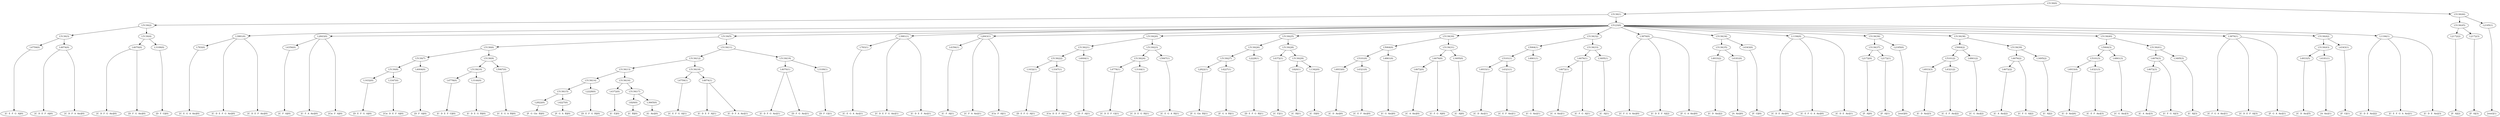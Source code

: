 digraph sample{
"L4759(0)"->"[C  E  F  G  A](0)"
"L4874(0)"->"[C  D  E  F  A](0)"
"L4874(0)"->"[C  D  F  A  Ais](0)"
"L5130(3)"->"L4759(0)"
"L5130(3)"->"L4874(0)"
"L4070(0)"->"[C  D  F  G  Ais](0)"
"L4070(0)"->"[D  F  G  Ais](0)"
"L3109(0)"->"[D  F  G](0)"
"L5130(4)"->"L4070(0)"
"L5130(4)"->"L3109(0)"
"L5130(2)"->"L5130(3)"
"L5130(2)"->"L5130(4)"
"L783(0)"->"[C  E  G  A  Ais](0)"
"L3981(0)"->"[C  D  E  F  G  Ais](0)"
"L3981(0)"->"[C  D  E  F  Ais](0)"
"L3981(0)"->"L783(0)"
"L4356(0)"->"[C  F  A](0)"
"L2843(0)"->"[C  F  A  Ais](0)"
"L2843(0)"->"L4356(0)"
"L2843(0)"->"[Cis  F  A](0)"
"L1632(0)"->"[D  E  F  G  A](0)"
"L3347(0)"->"[Cis  D  E  F  A](0)"
"L5130(8)"->"L1632(0)"
"L5130(8)"->"L3347(0)"
"L4004(0)"->"[D  F  A](0)"
"L5130(7)"->"L5130(8)"
"L5130(7)"->"L4004(0)"
"L4778(0)"->"[C  D  E  F  G](0)"
"L3144(0)"->"[C  D  E  G  B](0)"
"L5130(10)"->"L4778(0)"
"L5130(10)"->"L3144(0)"
"L5067(0)"->"[C  E  G  A  B](0)"
"L5130(9)"->"L5130(10)"
"L5130(9)"->"L5067(0)"
"L5130(6)"->"L5130(7)"
"L5130(6)"->"L5130(9)"
"L2822(0)"->"[F  G  Gis  B](0)"
"L4227(0)"->"[F  G  A  B](0)"
"L5130(15)"->"L2822(0)"
"L5130(15)"->"L4227(0)"
"L2228(0)"->"[D  E  F  G  B](0)"
"L5130(14)"->"L5130(15)"
"L5130(14)"->"L2228(0)"
"L4372(0)"->"[C  E](0)"
"L820(0)"->"[C  B](0)"
"L3665(0)"->"[G  Ais](0)"
"L5130(17)"->"L820(0)"
"L5130(17)"->"L3665(0)"
"L5130(16)"->"L4372(0)"
"L5130(16)"->"L5130(17)"
"L5130(13)"->"L5130(14)"
"L5130(13)"->"L5130(16)"
"L4759(1)"->"[C  E  F  G  A](1)"
"L4874(1)"->"[C  D  E  F  A](1)"
"L4874(1)"->"[C  D  F  A  Ais](1)"
"L5130(18)"->"L4759(1)"
"L5130(18)"->"L4874(1)"
"L5130(12)"->"L5130(13)"
"L5130(12)"->"L5130(18)"
"L4070(1)"->"[C  D  F  G  Ais](1)"
"L4070(1)"->"[D  F  G  Ais](1)"
"L3109(1)"->"[D  F  G](1)"
"L5130(19)"->"L4070(1)"
"L5130(19)"->"L3109(1)"
"L5130(11)"->"L5130(12)"
"L5130(11)"->"L5130(19)"
"L5130(5)"->"L5130(6)"
"L5130(5)"->"L5130(11)"
"L783(1)"->"[C  E  G  A  Ais](1)"
"L3981(1)"->"[C  D  E  F  G  Ais](1)"
"L3981(1)"->"[C  D  E  F  Ais](1)"
"L3981(1)"->"L783(1)"
"L4356(1)"->"[C  F  A](1)"
"L2843(1)"->"[C  F  A  Ais](1)"
"L2843(1)"->"L4356(1)"
"L2843(1)"->"[Cis  F  A](1)"
"L1632(1)"->"[D  E  F  G  A](1)"
"L3347(1)"->"[Cis  D  E  F  A](1)"
"L5130(22)"->"L1632(1)"
"L5130(22)"->"L3347(1)"
"L4004(1)"->"[D  F  A](1)"
"L5130(21)"->"L5130(22)"
"L5130(21)"->"L4004(1)"
"L4778(1)"->"[C  D  E  F  G](1)"
"L3144(1)"->"[C  D  E  G  B](1)"
"L5130(24)"->"L4778(1)"
"L5130(24)"->"L3144(1)"
"L5067(1)"->"[C  E  G  A  B](1)"
"L5130(23)"->"L5130(24)"
"L5130(23)"->"L5067(1)"
"L5130(20)"->"L5130(21)"
"L5130(20)"->"L5130(23)"
"L2822(1)"->"[F  G  Gis  B](1)"
"L4227(1)"->"[F  G  A  B](1)"
"L5130(27)"->"L2822(1)"
"L5130(27)"->"L4227(1)"
"L2228(1)"->"[D  E  F  G  B](1)"
"L5130(26)"->"L5130(27)"
"L5130(26)"->"L2228(1)"
"L4372(1)"->"[C  E](1)"
"L820(1)"->"[C  B](1)"
"L1342(0)"->"[C  D](0)"
"L5130(29)"->"L820(1)"
"L5130(29)"->"L1342(0)"
"L5130(28)"->"L4372(1)"
"L5130(28)"->"L5130(29)"
"L5130(25)"->"L5130(26)"
"L5130(25)"->"L5130(28)"
"L4933(0)"->"[C  D  Ais](0)"
"L4321(0)"->"[C  E  F  Ais](0)"
"L5101(0)"->"L4933(0)"
"L5101(0)"->"L4321(0)"
"L4861(0)"->"[C  G  Ais](0)"
"L5064(0)"->"L5101(0)"
"L5064(0)"->"L4861(0)"
"L4672(0)"->"[C  A  Ais](0)"
"L4676(0)"->"[C  F  G  A](0)"
"L4676(0)"->"L4672(0)"
"L3495(0)"->"[C  A](0)"
"L5130(31)"->"L4676(0)"
"L5130(31)"->"L3495(0)"
"L5130(30)"->"L5064(0)"
"L5130(30)"->"L5130(31)"
"L4933(1)"->"[C  D  Ais](1)"
"L4321(1)"->"[C  E  F  Ais](1)"
"L5101(1)"->"L4933(1)"
"L5101(1)"->"L4321(1)"
"L4861(1)"->"[C  G  Ais](1)"
"L5064(1)"->"L5101(1)"
"L5064(1)"->"L4861(1)"
"L4672(1)"->"[C  A  Ais](1)"
"L4676(1)"->"[C  F  G  A](1)"
"L4676(1)"->"L4672(1)"
"L3495(1)"->"[C  A](1)"
"L5130(33)"->"L4676(1)"
"L5130(33)"->"L3495(1)"
"L5130(32)"->"L5064(1)"
"L5130(32)"->"L5130(33)"
"L3870(0)"->"[C  F  G  A  Ais](0)"
"L3870(0)"->"[C  D  E  F  A](2)"
"L3870(0)"->"[F  G  A  Ais](0)"
"L4933(2)"->"[C  D  Ais](2)"
"L4181(0)"->"[A  Ais](0)"
"L5130(35)"->"L4933(2)"
"L5130(35)"->"L4181(0)"
"L4343(0)"->"[F  G](0)"
"L5130(34)"->"L5130(35)"
"L5130(34)"->"L4343(0)"
"L1194(0)"->"[C  D  E  Ais](0)"
"L1194(0)"->"[C  E  F  G  A  Ais](0)"
"L1194(0)"->"[C  D  E  Ais](1)"
"L2172(0)"->"[F  A](0)"
"L2172(1)"->"[F  A](1)"
"L5130(37)"->"L2172(0)"
"L5130(37)"->"L2172(1)"
"L2185(0)"->"[rest](0)"
"L5130(36)"->"L5130(37)"
"L5130(36)"->"L2185(0)"
"L4933(3)"->"[C  D  Ais](3)"
"L4321(2)"->"[C  E  F  Ais](2)"
"L5101(2)"->"L4933(3)"
"L5101(2)"->"L4321(2)"
"L4861(2)"->"[C  G  Ais](2)"
"L5064(2)"->"L5101(2)"
"L5064(2)"->"L4861(2)"
"L4672(2)"->"[C  A  Ais](2)"
"L4676(2)"->"[C  F  G  A](2)"
"L4676(2)"->"L4672(2)"
"L3495(2)"->"[C  A](2)"
"L5130(39)"->"L4676(2)"
"L5130(39)"->"L3495(2)"
"L5130(38)"->"L5064(2)"
"L5130(38)"->"L5130(39)"
"L4933(4)"->"[C  D  Ais](4)"
"L4321(3)"->"[C  E  F  Ais](3)"
"L5101(3)"->"L4933(4)"
"L5101(3)"->"L4321(3)"
"L4861(3)"->"[C  G  Ais](3)"
"L5064(3)"->"L5101(3)"
"L5064(3)"->"L4861(3)"
"L4672(3)"->"[C  A  Ais](3)"
"L4676(3)"->"[C  F  G  A](3)"
"L4676(3)"->"L4672(3)"
"L3495(3)"->"[C  A](3)"
"L5130(41)"->"L4676(3)"
"L5130(41)"->"L3495(3)"
"L5130(40)"->"L5064(3)"
"L5130(40)"->"L5130(41)"
"L3870(1)"->"[C  F  G  A  Ais](1)"
"L3870(1)"->"[C  D  E  F  A](3)"
"L3870(1)"->"[F  G  A  Ais](1)"
"L4933(5)"->"[C  D  Ais](5)"
"L4181(1)"->"[A  Ais](1)"
"L5130(43)"->"L4933(5)"
"L5130(43)"->"L4181(1)"
"L4343(1)"->"[F  G](1)"
"L5130(42)"->"L5130(43)"
"L5130(42)"->"L4343(1)"
"L1194(1)"->"[C  D  E  Ais](2)"
"L1194(1)"->"[C  E  F  G  A  Ais](1)"
"L1194(1)"->"[C  D  E  Ais](3)"
"L5123(0)"->"L3981(0)"
"L5123(0)"->"L2843(0)"
"L5123(0)"->"L5130(5)"
"L5123(0)"->"L3981(1)"
"L5123(0)"->"L2843(1)"
"L5123(0)"->"L5130(20)"
"L5123(0)"->"L5130(25)"
"L5123(0)"->"L5130(30)"
"L5123(0)"->"L5130(32)"
"L5123(0)"->"L3870(0)"
"L5123(0)"->"L5130(34)"
"L5123(0)"->"L1194(0)"
"L5123(0)"->"L5130(36)"
"L5123(0)"->"L5130(38)"
"L5123(0)"->"L5130(40)"
"L5123(0)"->"L3870(1)"
"L5123(0)"->"L5130(42)"
"L5123(0)"->"L1194(1)"
"L5130(1)"->"L5130(2)"
"L5130(1)"->"L5123(0)"
"L2172(2)"->"[F  A](2)"
"L2172(3)"->"[F  A](3)"
"L5130(45)"->"L2172(2)"
"L5130(45)"->"L2172(3)"
"L2185(1)"->"[rest](1)"
"L5130(44)"->"L5130(45)"
"L5130(44)"->"L2185(1)"
"L5130(0)"->"L5130(1)"
"L5130(0)"->"L5130(44)"
{rank = min; "L5130(0)"}
{rank = same; "L5130(1)"; "L5130(44)";}
{rank = same; "L5130(2)"; "L5123(0)"; "L5130(45)"; "L2185(1)";}
{rank = same; "L5130(3)"; "L5130(4)"; "L3981(0)"; "L2843(0)"; "L5130(5)"; "L3981(1)"; "L2843(1)"; "L5130(20)"; "L5130(25)"; "L5130(30)"; "L5130(32)"; "L3870(0)"; "L5130(34)"; "L1194(0)"; "L5130(36)"; "L5130(38)"; "L5130(40)"; "L3870(1)"; "L5130(42)"; "L1194(1)"; "L2172(2)"; "L2172(3)";}
{rank = same; "L4759(0)"; "L4874(0)"; "L4070(0)"; "L3109(0)"; "L783(0)"; "L4356(0)"; "L5130(6)"; "L5130(11)"; "L783(1)"; "L4356(1)"; "L5130(21)"; "L5130(23)"; "L5130(26)"; "L5130(28)"; "L5064(0)"; "L5130(31)"; "L5064(1)"; "L5130(33)"; "L5130(35)"; "L4343(0)"; "L5130(37)"; "L2185(0)"; "L5064(2)"; "L5130(39)"; "L5064(3)"; "L5130(41)"; "L5130(43)"; "L4343(1)";}
{rank = same; "L5130(7)"; "L5130(9)"; "L5130(12)"; "L5130(19)"; "L5130(22)"; "L4004(1)"; "L5130(24)"; "L5067(1)"; "L5130(27)"; "L2228(1)"; "L4372(1)"; "L5130(29)"; "L5101(0)"; "L4861(0)"; "L4676(0)"; "L3495(0)"; "L5101(1)"; "L4861(1)"; "L4676(1)"; "L3495(1)"; "L4933(2)"; "L4181(0)"; "L2172(0)"; "L2172(1)"; "L5101(2)"; "L4861(2)"; "L4676(2)"; "L3495(2)"; "L5101(3)"; "L4861(3)"; "L4676(3)"; "L3495(3)"; "L4933(5)"; "L4181(1)";}
{rank = same; "L5130(8)"; "L4004(0)"; "L5130(10)"; "L5067(0)"; "L5130(13)"; "L5130(18)"; "L4070(1)"; "L3109(1)"; "L1632(1)"; "L3347(1)"; "L4778(1)"; "L3144(1)"; "L2822(1)"; "L4227(1)"; "L820(1)"; "L1342(0)"; "L4933(0)"; "L4321(0)"; "L4672(0)"; "L4933(1)"; "L4321(1)"; "L4672(1)"; "L4933(3)"; "L4321(2)"; "L4672(2)"; "L4933(4)"; "L4321(3)"; "L4672(3)";}
{rank = same; "L1632(0)"; "L3347(0)"; "L4778(0)"; "L3144(0)"; "L5130(14)"; "L5130(16)"; "L4759(1)"; "L4874(1)";}
{rank = same; "L5130(15)"; "L2228(0)"; "L4372(0)"; "L5130(17)";}
{rank = same; "L2822(0)"; "L4227(0)"; "L820(0)"; "L3665(0)";}
{rank = max; "[A  Ais](0)"; "[A  Ais](1)"; "[C  A  Ais](0)"; "[C  A  Ais](1)"; "[C  A  Ais](2)"; "[C  A  Ais](3)"; "[C  A](0)"; "[C  A](1)"; "[C  A](2)"; "[C  A](3)"; "[C  B](0)"; "[C  B](1)"; "[C  D  Ais](0)"; "[C  D  Ais](1)"; "[C  D  Ais](2)"; "[C  D  Ais](3)"; "[C  D  Ais](4)"; "[C  D  Ais](5)"; "[C  D  E  Ais](0)"; "[C  D  E  Ais](1)"; "[C  D  E  Ais](2)"; "[C  D  E  Ais](3)"; "[C  D  E  F  A](0)"; "[C  D  E  F  A](1)"; "[C  D  E  F  A](2)"; "[C  D  E  F  A](3)"; "[C  D  E  F  Ais](0)"; "[C  D  E  F  Ais](1)"; "[C  D  E  F  G  Ais](0)"; "[C  D  E  F  G  Ais](1)"; "[C  D  E  F  G](0)"; "[C  D  E  F  G](1)"; "[C  D  E  G  B](0)"; "[C  D  E  G  B](1)"; "[C  D  F  A  Ais](0)"; "[C  D  F  A  Ais](1)"; "[C  D  F  G  Ais](0)"; "[C  D  F  G  Ais](1)"; "[C  D](0)"; "[C  E  F  Ais](0)"; "[C  E  F  Ais](1)"; "[C  E  F  Ais](2)"; "[C  E  F  Ais](3)"; "[C  E  F  G  A  Ais](0)"; "[C  E  F  G  A  Ais](1)"; "[C  E  F  G  A](0)"; "[C  E  F  G  A](1)"; "[C  E  G  A  Ais](0)"; "[C  E  G  A  Ais](1)"; "[C  E  G  A  B](0)"; "[C  E  G  A  B](1)"; "[C  E](0)"; "[C  E](1)"; "[C  F  A  Ais](0)"; "[C  F  A  Ais](1)"; "[C  F  A](0)"; "[C  F  A](1)"; "[C  F  G  A  Ais](0)"; "[C  F  G  A  Ais](1)"; "[C  F  G  A](0)"; "[C  F  G  A](1)"; "[C  F  G  A](2)"; "[C  F  G  A](3)"; "[C  G  Ais](0)"; "[C  G  Ais](1)"; "[C  G  Ais](2)"; "[C  G  Ais](3)"; "[Cis  D  E  F  A](0)"; "[Cis  D  E  F  A](1)"; "[Cis  F  A](0)"; "[Cis  F  A](1)"; "[D  E  F  G  A](0)"; "[D  E  F  G  A](1)"; "[D  E  F  G  B](0)"; "[D  E  F  G  B](1)"; "[D  F  A](0)"; "[D  F  A](1)"; "[D  F  G  Ais](0)"; "[D  F  G  Ais](1)"; "[D  F  G](0)"; "[D  F  G](1)"; "[F  A](0)"; "[F  A](1)"; "[F  A](2)"; "[F  A](3)"; "[F  G  A  Ais](0)"; "[F  G  A  Ais](1)"; "[F  G  A  B](0)"; "[F  G  A  B](1)"; "[F  G  Gis  B](0)"; "[F  G  Gis  B](1)"; "[F  G](0)"; "[F  G](1)"; "[G  Ais](0)"; "[rest](0)"; "[rest](1)";}
}